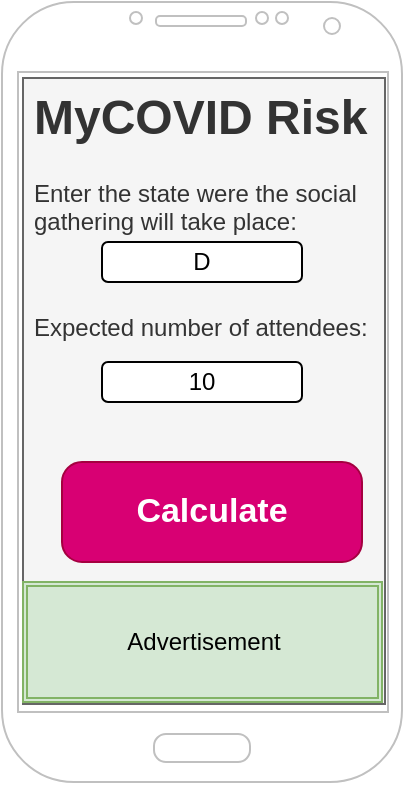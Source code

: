 <mxfile version="13.1.3" pages="3">
    <diagram id="6hGFLwfOUW9BJ-s0fimq" name="Input">
        <mxGraphModel dx="602" dy="394" grid="1" gridSize="10" guides="1" tooltips="1" connect="1" arrows="1" fold="1" page="1" pageScale="1" pageWidth="827" pageHeight="1169" math="0" shadow="0">
            <root>
                <mxCell id="0"/>
                <mxCell id="1" parent="0"/>
                <mxCell id="3" value="" style="verticalLabelPosition=bottom;verticalAlign=top;html=1;shadow=0;dashed=0;strokeWidth=1;shape=mxgraph.android.phone2;strokeColor=#c0c0c0;" parent="1" vertex="1">
                    <mxGeometry x="210" y="10" width="200" height="390" as="geometry"/>
                </mxCell>
                <mxCell id="4" value="&lt;h1&gt;MyCOVID Risk&lt;/h1&gt;&lt;p&gt;Enter the state were the social gathering will take place:&lt;/p&gt;&lt;p&gt;&lt;br&gt;&lt;/p&gt;&lt;p&gt;Expected number of attendees:&lt;/p&gt;&lt;p&gt;&lt;br&gt;&lt;/p&gt;&lt;p&gt;&lt;br&gt;&lt;/p&gt;&lt;p&gt;&lt;br&gt;&lt;/p&gt;&lt;p&gt;&lt;br&gt;&lt;/p&gt;&lt;p&gt;&lt;br&gt;&lt;/p&gt;" style="text;html=1;spacing=5;spacingTop=-20;whiteSpace=wrap;overflow=hidden;rounded=0;fillColor=#f5f5f5;strokeColor=#666666;fontColor=#333333;" parent="1" vertex="1">
                    <mxGeometry x="220.5" y="48" width="181" height="313" as="geometry"/>
                </mxCell>
                <mxCell id="5" value="D" style="rounded=1;whiteSpace=wrap;html=1;" parent="1" vertex="1">
                    <mxGeometry x="260" y="130" width="100" height="20" as="geometry"/>
                </mxCell>
                <mxCell id="6" value="10" style="rounded=1;whiteSpace=wrap;html=1;" parent="1" vertex="1">
                    <mxGeometry x="260" y="190" width="100" height="20" as="geometry"/>
                </mxCell>
                <mxCell id="7" value="Calculate" style="strokeWidth=1;shadow=0;dashed=0;align=center;html=1;shape=mxgraph.mockup.buttons.button;strokeColor=#A50040;fontColor=#ffffff;mainText=;buttonStyle=round;fontSize=17;fontStyle=1;fillColor=#d80073;whiteSpace=wrap;" parent="1" vertex="1">
                    <mxGeometry x="240" y="240" width="150" height="50" as="geometry"/>
                </mxCell>
                <mxCell id="9" value="Advertisement" style="shape=ext;double=1;rounded=0;whiteSpace=wrap;html=1;fillColor=#d5e8d4;strokeColor=#82b366;" parent="1" vertex="1">
                    <mxGeometry x="220.5" y="300" width="179.5" height="60" as="geometry"/>
                </mxCell>
            </root>
        </mxGraphModel>
    </diagram>
    <diagram name="Output" id="U9X8IkyhLpAVLeixXRjz">
        <mxGraphModel dx="386" dy="394" grid="1" gridSize="10" guides="1" tooltips="1" connect="1" arrows="1" fold="1" page="1" pageScale="1" pageWidth="827" pageHeight="1169" math="0" shadow="0">
            <root>
                <mxCell id="dHP_qEyEY4n7bWfC3pvl-0"/>
                <mxCell id="dHP_qEyEY4n7bWfC3pvl-1" parent="dHP_qEyEY4n7bWfC3pvl-0"/>
                <mxCell id="dHP_qEyEY4n7bWfC3pvl-2" value="" style="verticalLabelPosition=bottom;verticalAlign=top;html=1;shadow=0;dashed=0;strokeWidth=1;shape=mxgraph.android.phone2;strokeColor=#c0c0c0;" parent="dHP_qEyEY4n7bWfC3pvl-1" vertex="1">
                    <mxGeometry x="210" y="10" width="200" height="390" as="geometry"/>
                </mxCell>
                <mxCell id="dHP_qEyEY4n7bWfC3pvl-3" value="&lt;h1&gt;MyCOVID Risk&lt;/h1&gt;" style="text;html=1;spacing=5;spacingTop=-20;whiteSpace=wrap;overflow=hidden;rounded=0;fillColor=#f5f5f5;strokeColor=#666666;fontColor=#333333;" parent="dHP_qEyEY4n7bWfC3pvl-1" vertex="1">
                    <mxGeometry x="220.5" y="48" width="181" height="313" as="geometry"/>
                </mxCell>
                <mxCell id="-zzOTSVBhddZBZjdwLkA-0" value="&lt;p&gt;&lt;br&gt;Positivity rate = 2.31%&lt;br&gt;Attendees = 10&lt;/p&gt;&lt;p&gt;&lt;b&gt;The probability that at least one guest has COVID19 is 20.8 percent.&lt;/b&gt;&amp;nbsp;&lt;/p&gt;&lt;p&gt;&lt;span&gt;The probability that 0 guests have COVID19 is 79.2 percent.&lt;/span&gt;&lt;/p&gt;&lt;p&gt;&lt;span&gt;&lt;br&gt;&lt;/span&gt;&lt;/p&gt;" style="text;html=1;strokeColor=none;fillColor=none;spacing=5;spacingTop=-20;whiteSpace=wrap;overflow=hidden;rounded=0;" parent="dHP_qEyEY4n7bWfC3pvl-1" vertex="1">
                    <mxGeometry x="220.5" y="80" width="179.5" height="140" as="geometry"/>
                </mxCell>
                <mxCell id="tCRK8i_Z0vexfGog_T0x-0" value="Start Over" style="strokeWidth=1;shadow=0;dashed=0;align=center;html=1;shape=mxgraph.mockup.buttons.button;strokeColor=#A50040;fontColor=#ffffff;mainText=;buttonStyle=round;fontSize=17;fontStyle=1;fillColor=#d80073;whiteSpace=wrap;" parent="dHP_qEyEY4n7bWfC3pvl-1" vertex="1">
                    <mxGeometry x="240" y="240" width="150" height="50" as="geometry"/>
                </mxCell>
                <mxCell id="0joBpI8CImn8o49Pu0l--0" value="Advertisement" style="shape=ext;double=1;rounded=0;whiteSpace=wrap;html=1;fillColor=#d5e8d4;strokeColor=#82b366;" parent="dHP_qEyEY4n7bWfC3pvl-1" vertex="1">
                    <mxGeometry x="220.5" y="300" width="179.5" height="60" as="geometry"/>
                </mxCell>
            </root>
        </mxGraphModel>
    </diagram>
    <diagram id="yPKNBDlFu5WDAQAM5Bif" name="Architecture">
        <mxGraphModel dx="602" dy="394" grid="1" gridSize="10" guides="1" tooltips="1" connect="1" arrows="1" fold="1" page="1" pageScale="1" pageWidth="850" pageHeight="1100" math="0" shadow="0">
            <root>
                <mxCell id="KZj8NRCbWXv1936Zy2uD-0"/>
                <mxCell id="KZj8NRCbWXv1936Zy2uD-1" parent="KZj8NRCbWXv1936Zy2uD-0"/>
                <mxCell id="KZj8NRCbWXv1936Zy2uD-2" value="iPhone&lt;br&gt;or&lt;br&gt;Android&lt;br&gt;App" style="rounded=0;whiteSpace=wrap;html=1;" parent="KZj8NRCbWXv1936Zy2uD-1" vertex="1">
                    <mxGeometry x="80" y="161" width="50" height="60" as="geometry"/>
                </mxCell>
                <mxCell id="KZj8NRCbWXv1936Zy2uD-4" value="" style="rounded=0;whiteSpace=wrap;html=1;" parent="KZj8NRCbWXv1936Zy2uD-1" vertex="1">
                    <mxGeometry x="240" y="110" width="200" height="160" as="geometry"/>
                </mxCell>
                <mxCell id="KZj8NRCbWXv1936Zy2uD-5" value="Database" style="shape=cylinder;whiteSpace=wrap;html=1;boundedLbl=1;backgroundOutline=1;" parent="KZj8NRCbWXv1936Zy2uD-1" vertex="1">
                    <mxGeometry x="360" y="183" width="60" height="80" as="geometry"/>
                </mxCell>
                <mxCell id="KZj8NRCbWXv1936Zy2uD-6" value="Positivity&lt;br&gt;API" style="rounded=1;whiteSpace=wrap;html=1;" parent="KZj8NRCbWXv1936Zy2uD-1" vertex="1">
                    <mxGeometry x="260" y="203" width="60" height="60" as="geometry"/>
                </mxCell>
                <mxCell id="KZj8NRCbWXv1936Zy2uD-8" value="Probability&lt;br&gt;API" style="rounded=1;whiteSpace=wrap;html=1;" parent="KZj8NRCbWXv1936Zy2uD-1" vertex="1">
                    <mxGeometry x="260" y="137" width="60" height="60" as="geometry"/>
                </mxCell>
                <mxCell id="KZj8NRCbWXv1936Zy2uD-3" value="Webserver" style="text;html=1;strokeColor=none;fillColor=none;align=center;verticalAlign=middle;whiteSpace=wrap;rounded=0;" vertex="1" parent="KZj8NRCbWXv1936Zy2uD-1">
                    <mxGeometry x="305" y="114" width="70" height="20" as="geometry"/>
                </mxCell>
                <mxCell id="KZj8NRCbWXv1936Zy2uD-11" value="" style="endArrow=classic;startArrow=classic;html=1;exitX=1;exitY=0.5;exitDx=0;exitDy=0;entryX=0;entryY=0.5;entryDx=0;entryDy=0;" edge="1" parent="KZj8NRCbWXv1936Zy2uD-1" source="KZj8NRCbWXv1936Zy2uD-2" target="KZj8NRCbWXv1936Zy2uD-4">
                    <mxGeometry width="50" height="50" relative="1" as="geometry">
                        <mxPoint x="280" y="230" as="sourcePoint"/>
                        <mxPoint x="330" y="180" as="targetPoint"/>
                    </mxGeometry>
                </mxCell>
                <mxCell id="KZj8NRCbWXv1936Zy2uD-12" value="Binomial&lt;br&gt;Calculator" style="rounded=1;whiteSpace=wrap;html=1;" vertex="1" parent="KZj8NRCbWXv1936Zy2uD-1">
                    <mxGeometry x="345" y="137" width="80" height="27" as="geometry"/>
                </mxCell>
            </root>
        </mxGraphModel>
    </diagram>
</mxfile>
